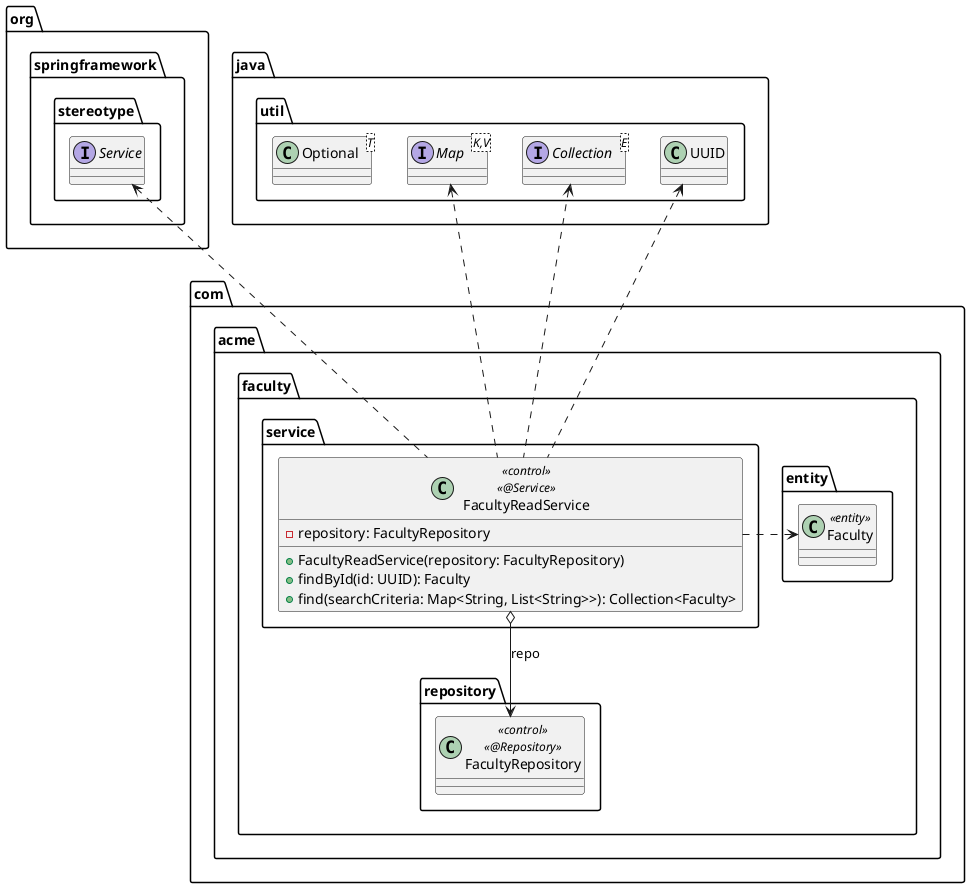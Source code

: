 @startuml FacultyReadService

package org.springframework.stereotype {
    interface Service
}

package java.util {
    interface Collection<E>
    interface Map<K,V>
    class Optional<T>
    class UUID
}

package com.acme.faculty.entity {
    class Faculty <<entity>>
}

package com.acme.faculty.repository {
    class FacultyRepository <<control>> <<@Repository>>
}

package com.acme.faculty.service {
    class FacultyReadService <<control>> <<@Service>> {
        - repository: FacultyRepository
        + FacultyReadService(repository: FacultyRepository)
        + findById(id: UUID): Faculty
        + find(searchCriteria: Map<String, List<String>>): Collection<Faculty>
    }
}

FacultyReadService o--> FacultyRepository : repo
FacultyReadService .right.> Faculty
FacultyReadService .up.> Service
FacultyReadService .up.> UUID
FacultyReadService .up.> Collection
FacultyReadService .up.> Map

@enduml
